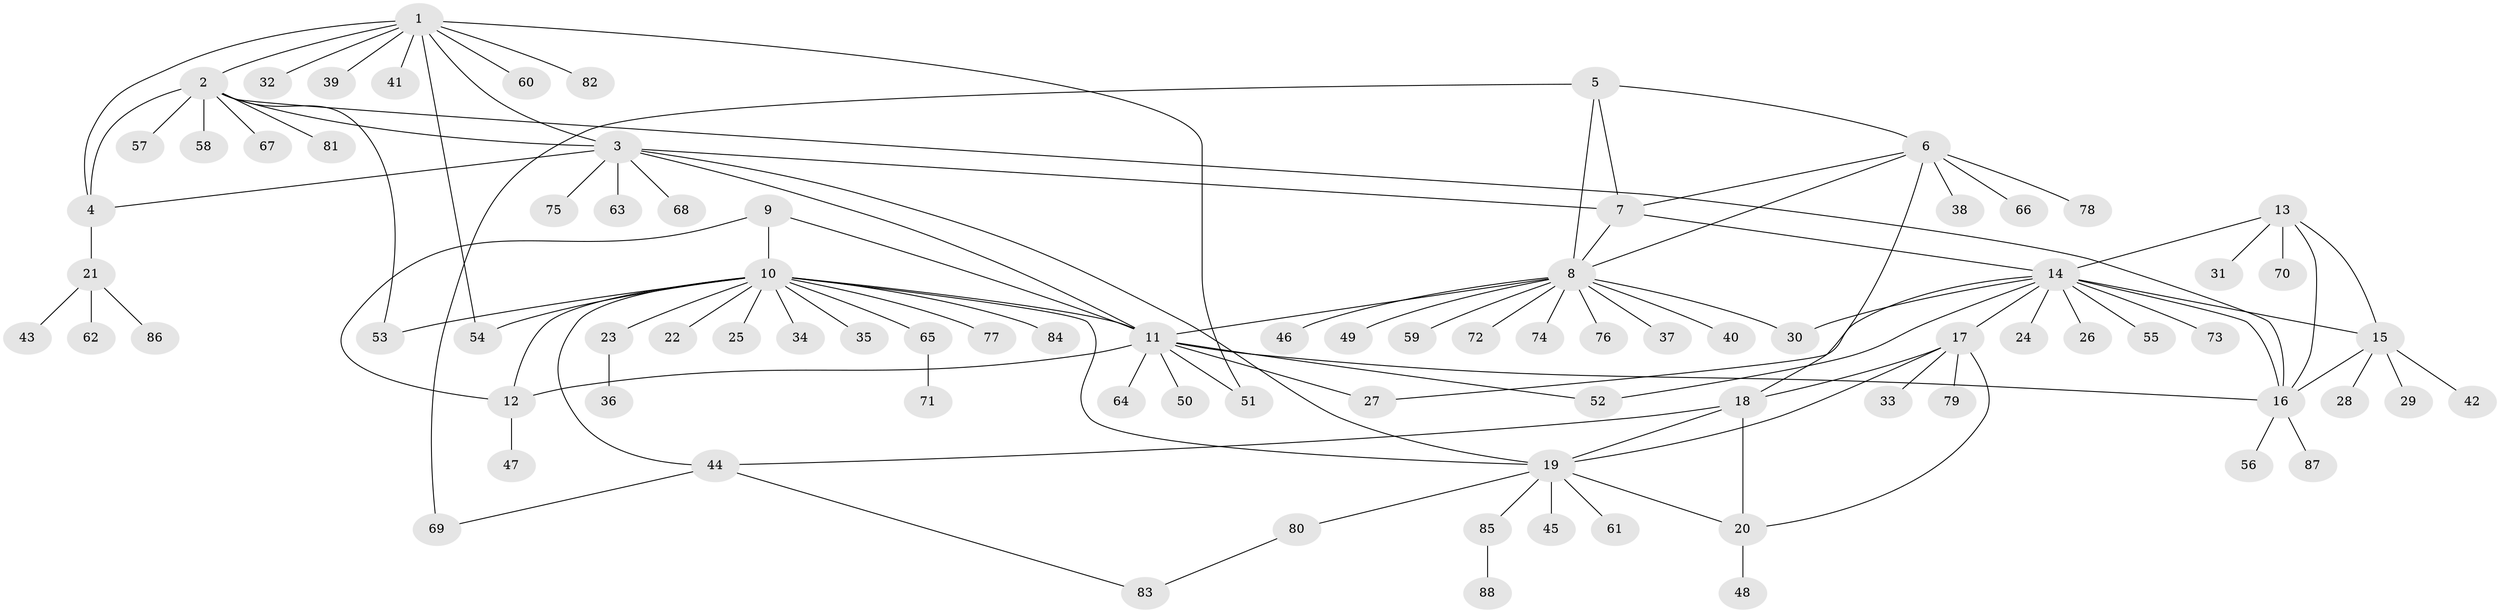 // coarse degree distribution, {1: 0.8846153846153846, 2: 0.038461538461538464, 10: 0.038461538461538464, 15: 0.038461538461538464}
// Generated by graph-tools (version 1.1) at 2025/57/03/04/25 21:57:42]
// undirected, 88 vertices, 117 edges
graph export_dot {
graph [start="1"]
  node [color=gray90,style=filled];
  1;
  2;
  3;
  4;
  5;
  6;
  7;
  8;
  9;
  10;
  11;
  12;
  13;
  14;
  15;
  16;
  17;
  18;
  19;
  20;
  21;
  22;
  23;
  24;
  25;
  26;
  27;
  28;
  29;
  30;
  31;
  32;
  33;
  34;
  35;
  36;
  37;
  38;
  39;
  40;
  41;
  42;
  43;
  44;
  45;
  46;
  47;
  48;
  49;
  50;
  51;
  52;
  53;
  54;
  55;
  56;
  57;
  58;
  59;
  60;
  61;
  62;
  63;
  64;
  65;
  66;
  67;
  68;
  69;
  70;
  71;
  72;
  73;
  74;
  75;
  76;
  77;
  78;
  79;
  80;
  81;
  82;
  83;
  84;
  85;
  86;
  87;
  88;
  1 -- 2;
  1 -- 3;
  1 -- 4;
  1 -- 32;
  1 -- 39;
  1 -- 41;
  1 -- 51;
  1 -- 54;
  1 -- 60;
  1 -- 82;
  2 -- 3;
  2 -- 4;
  2 -- 16;
  2 -- 53;
  2 -- 57;
  2 -- 58;
  2 -- 67;
  2 -- 81;
  3 -- 4;
  3 -- 7;
  3 -- 11;
  3 -- 19;
  3 -- 63;
  3 -- 68;
  3 -- 75;
  4 -- 21;
  5 -- 6;
  5 -- 7;
  5 -- 8;
  5 -- 69;
  6 -- 7;
  6 -- 8;
  6 -- 18;
  6 -- 38;
  6 -- 66;
  6 -- 78;
  7 -- 8;
  7 -- 14;
  8 -- 11;
  8 -- 30;
  8 -- 37;
  8 -- 40;
  8 -- 46;
  8 -- 49;
  8 -- 59;
  8 -- 72;
  8 -- 74;
  8 -- 76;
  9 -- 10;
  9 -- 11;
  9 -- 12;
  10 -- 11;
  10 -- 12;
  10 -- 19;
  10 -- 22;
  10 -- 23;
  10 -- 25;
  10 -- 34;
  10 -- 35;
  10 -- 44;
  10 -- 53;
  10 -- 54;
  10 -- 65;
  10 -- 77;
  10 -- 84;
  11 -- 12;
  11 -- 16;
  11 -- 27;
  11 -- 50;
  11 -- 51;
  11 -- 52;
  11 -- 64;
  12 -- 47;
  13 -- 14;
  13 -- 15;
  13 -- 16;
  13 -- 31;
  13 -- 70;
  14 -- 15;
  14 -- 16;
  14 -- 17;
  14 -- 24;
  14 -- 26;
  14 -- 27;
  14 -- 30;
  14 -- 52;
  14 -- 55;
  14 -- 73;
  15 -- 16;
  15 -- 28;
  15 -- 29;
  15 -- 42;
  16 -- 56;
  16 -- 87;
  17 -- 18;
  17 -- 19;
  17 -- 20;
  17 -- 33;
  17 -- 79;
  18 -- 19;
  18 -- 20;
  18 -- 44;
  19 -- 20;
  19 -- 45;
  19 -- 61;
  19 -- 80;
  19 -- 85;
  20 -- 48;
  21 -- 43;
  21 -- 62;
  21 -- 86;
  23 -- 36;
  44 -- 69;
  44 -- 83;
  65 -- 71;
  80 -- 83;
  85 -- 88;
}
